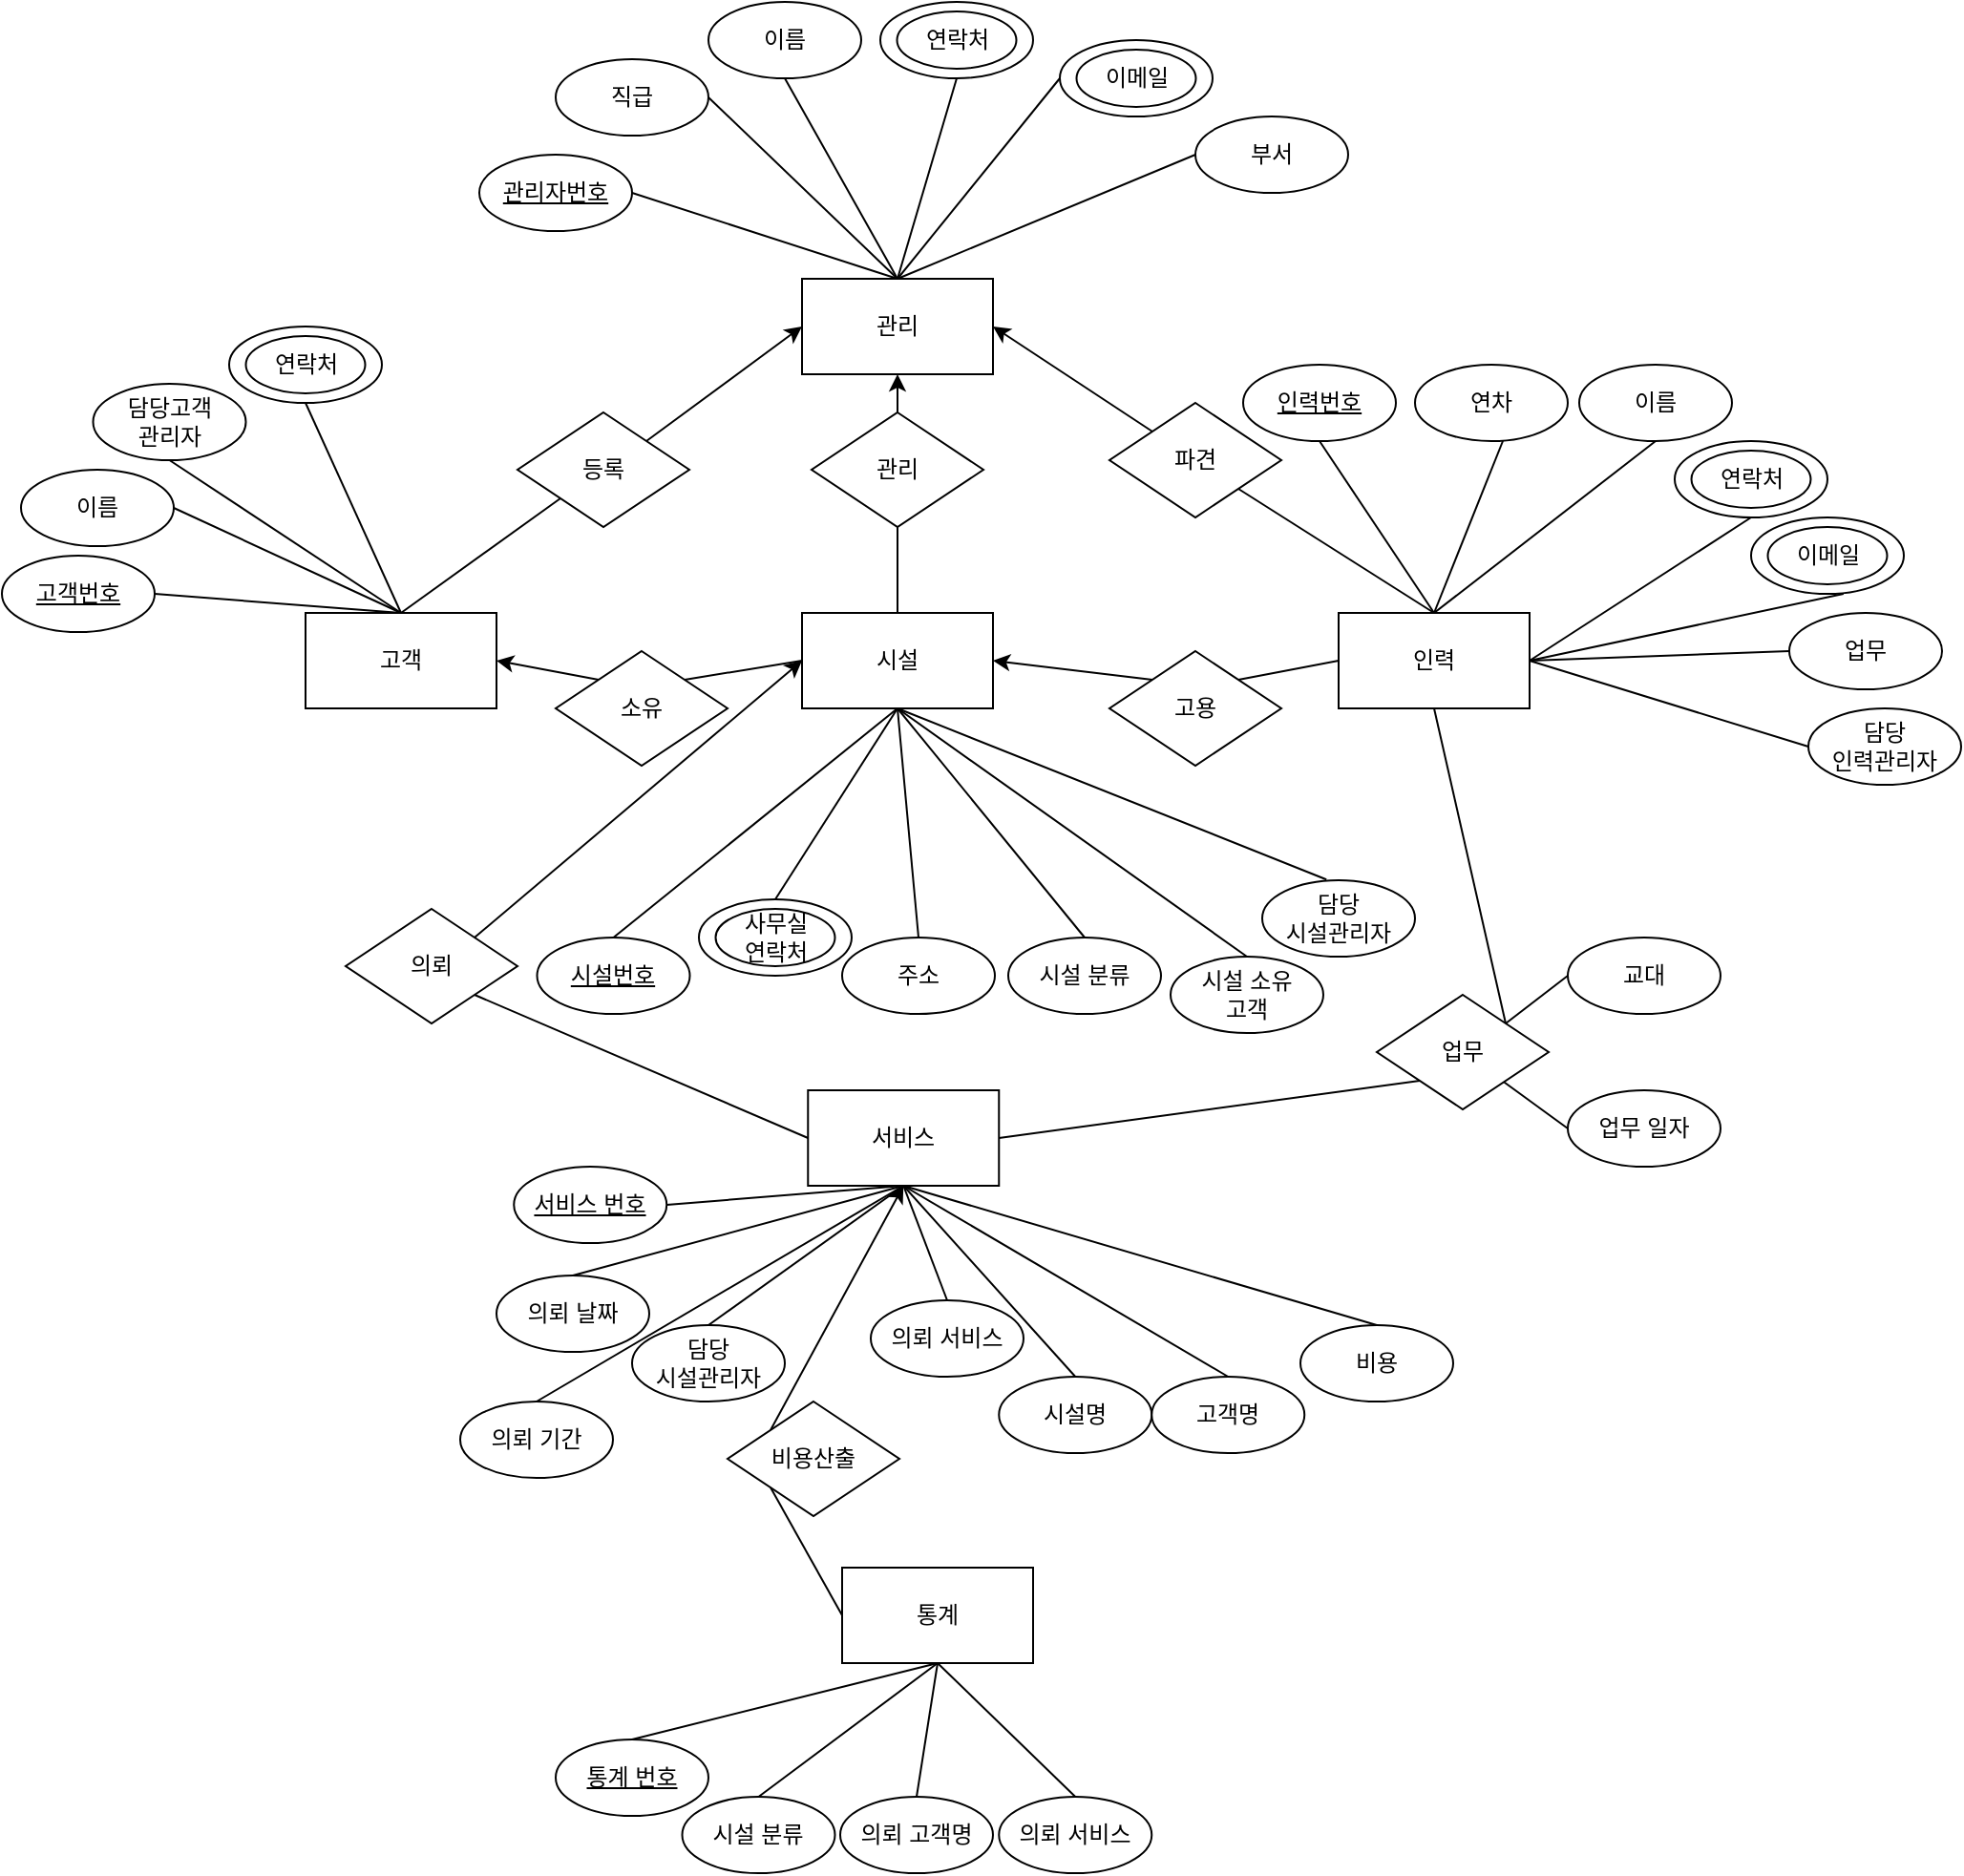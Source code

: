 <mxfile version="13.8.0" type="github">
  <diagram id="VaJ7-ko4y-uZnoXssvZx" name="Page-1">
    <mxGraphModel dx="1483" dy="829" grid="1" gridSize="10" guides="1" tooltips="1" connect="1" arrows="1" fold="1" page="1" pageScale="1" pageWidth="1169" pageHeight="1654" math="0" shadow="0">
      <root>
        <mxCell id="0" />
        <mxCell id="1" parent="0" />
        <mxCell id="TSpwij709v6648APm9oL-2" value="관리" style="rounded=0;whiteSpace=wrap;html=1;" parent="1" vertex="1">
          <mxGeometry x="469" y="205" width="100" height="50" as="geometry" />
        </mxCell>
        <mxCell id="TSpwij709v6648APm9oL-3" value="인력" style="rounded=0;whiteSpace=wrap;html=1;" parent="1" vertex="1">
          <mxGeometry x="750" y="380" width="100" height="50" as="geometry" />
        </mxCell>
        <mxCell id="TSpwij709v6648APm9oL-4" value="고객" style="rounded=0;whiteSpace=wrap;html=1;" parent="1" vertex="1">
          <mxGeometry x="209" y="380" width="100" height="50" as="geometry" />
        </mxCell>
        <mxCell id="TSpwij709v6648APm9oL-5" value="시설" style="rounded=0;whiteSpace=wrap;html=1;" parent="1" vertex="1">
          <mxGeometry x="469" y="380" width="100" height="50" as="geometry" />
        </mxCell>
        <mxCell id="TSpwij709v6648APm9oL-10" value="&lt;u&gt;관리자번호&lt;/u&gt;" style="ellipse;whiteSpace=wrap;html=1;" parent="1" vertex="1">
          <mxGeometry x="300" y="140" width="80" height="40" as="geometry" />
        </mxCell>
        <mxCell id="TSpwij709v6648APm9oL-14" value="이름" style="ellipse;whiteSpace=wrap;html=1;" parent="1" vertex="1">
          <mxGeometry x="420" y="60" width="80" height="40" as="geometry" />
        </mxCell>
        <mxCell id="TSpwij709v6648APm9oL-15" value="직급" style="ellipse;whiteSpace=wrap;html=1;" parent="1" vertex="1">
          <mxGeometry x="340" y="90" width="80" height="40" as="geometry" />
        </mxCell>
        <mxCell id="TSpwij709v6648APm9oL-16" value="" style="ellipse;whiteSpace=wrap;html=1;shadow=0;" parent="1" vertex="1">
          <mxGeometry x="510" y="60" width="80" height="40" as="geometry" />
        </mxCell>
        <mxCell id="TSpwij709v6648APm9oL-17" value="" style="ellipse;whiteSpace=wrap;html=1;" parent="1" vertex="1">
          <mxGeometry x="604" y="80" width="80" height="40" as="geometry" />
        </mxCell>
        <mxCell id="TSpwij709v6648APm9oL-20" value="부서" style="ellipse;whiteSpace=wrap;html=1;" parent="1" vertex="1">
          <mxGeometry x="675" y="120" width="80" height="40" as="geometry" />
        </mxCell>
        <mxCell id="TSpwij709v6648APm9oL-23" value="" style="endArrow=none;html=1;entryX=0.5;entryY=0;entryDx=0;entryDy=0;exitX=1;exitY=0.5;exitDx=0;exitDy=0;" parent="1" source="TSpwij709v6648APm9oL-10" target="TSpwij709v6648APm9oL-2" edge="1">
          <mxGeometry width="50" height="50" relative="1" as="geometry">
            <mxPoint x="379" y="235" as="sourcePoint" />
            <mxPoint x="679" y="285" as="targetPoint" />
          </mxGeometry>
        </mxCell>
        <mxCell id="TSpwij709v6648APm9oL-24" value="" style="endArrow=none;html=1;entryX=0.5;entryY=0;entryDx=0;entryDy=0;exitX=1;exitY=0.5;exitDx=0;exitDy=0;" parent="1" source="TSpwij709v6648APm9oL-15" target="TSpwij709v6648APm9oL-2" edge="1">
          <mxGeometry width="50" height="50" relative="1" as="geometry">
            <mxPoint x="399" y="180" as="sourcePoint" />
            <mxPoint x="489" y="175" as="targetPoint" />
          </mxGeometry>
        </mxCell>
        <mxCell id="TSpwij709v6648APm9oL-25" value="" style="endArrow=none;html=1;entryX=0.5;entryY=0;entryDx=0;entryDy=0;exitX=0.5;exitY=1;exitDx=0;exitDy=0;" parent="1" source="TSpwij709v6648APm9oL-14" target="TSpwij709v6648APm9oL-2" edge="1">
          <mxGeometry width="50" height="50" relative="1" as="geometry">
            <mxPoint x="409" y="135" as="sourcePoint" />
            <mxPoint x="489" y="180" as="targetPoint" />
          </mxGeometry>
        </mxCell>
        <mxCell id="TSpwij709v6648APm9oL-26" value="" style="endArrow=none;html=1;entryX=0.5;entryY=0;entryDx=0;entryDy=0;exitX=0.5;exitY=1;exitDx=0;exitDy=0;" parent="1" source="TSpwij709v6648APm9oL-16" target="TSpwij709v6648APm9oL-2" edge="1">
          <mxGeometry width="50" height="50" relative="1" as="geometry">
            <mxPoint x="429" y="115" as="sourcePoint" />
            <mxPoint x="489" y="210" as="targetPoint" />
          </mxGeometry>
        </mxCell>
        <mxCell id="TSpwij709v6648APm9oL-27" value="" style="endArrow=none;html=1;exitX=0;exitY=0.5;exitDx=0;exitDy=0;entryX=0.5;entryY=0;entryDx=0;entryDy=0;" parent="1" source="TSpwij709v6648APm9oL-17" target="TSpwij709v6648APm9oL-2" edge="1">
          <mxGeometry width="50" height="50" relative="1" as="geometry">
            <mxPoint x="519" y="115" as="sourcePoint" />
            <mxPoint x="609" y="205" as="targetPoint" />
          </mxGeometry>
        </mxCell>
        <mxCell id="TSpwij709v6648APm9oL-28" value="" style="endArrow=none;html=1;exitX=0;exitY=0.5;exitDx=0;exitDy=0;" parent="1" source="TSpwij709v6648APm9oL-20" edge="1">
          <mxGeometry width="50" height="50" relative="1" as="geometry">
            <mxPoint x="608.5" y="115" as="sourcePoint" />
            <mxPoint x="519" y="205" as="targetPoint" />
          </mxGeometry>
        </mxCell>
        <mxCell id="TSpwij709v6648APm9oL-30" value="이름" style="ellipse;whiteSpace=wrap;html=1;" parent="1" vertex="1">
          <mxGeometry x="60" y="305" width="80" height="40" as="geometry" />
        </mxCell>
        <mxCell id="TSpwij709v6648APm9oL-31" value="&lt;u&gt;고객번호&lt;/u&gt;" style="ellipse;whiteSpace=wrap;html=1;" parent="1" vertex="1">
          <mxGeometry x="50" y="350" width="80" height="40" as="geometry" />
        </mxCell>
        <mxCell id="TSpwij709v6648APm9oL-32" value="" style="ellipse;whiteSpace=wrap;html=1;" parent="1" vertex="1">
          <mxGeometry x="169" y="230" width="80" height="40" as="geometry" />
        </mxCell>
        <mxCell id="TSpwij709v6648APm9oL-33" value="담당고객&lt;br&gt;관리자" style="ellipse;whiteSpace=wrap;html=1;" parent="1" vertex="1">
          <mxGeometry x="97.75" y="260" width="80" height="40" as="geometry" />
        </mxCell>
        <mxCell id="TSpwij709v6648APm9oL-35" value="" style="endArrow=none;html=1;entryX=0.5;entryY=0;entryDx=0;entryDy=0;exitX=0.5;exitY=1;exitDx=0;exitDy=0;" parent="1" source="TSpwij709v6648APm9oL-32" target="TSpwij709v6648APm9oL-4" edge="1">
          <mxGeometry width="50" height="50" relative="1" as="geometry">
            <mxPoint x="299" y="515" as="sourcePoint" />
            <mxPoint x="259" y="370" as="targetPoint" />
          </mxGeometry>
        </mxCell>
        <mxCell id="TSpwij709v6648APm9oL-36" value="" style="endArrow=none;html=1;entryX=0.5;entryY=0;entryDx=0;entryDy=0;exitX=1;exitY=0.5;exitDx=0;exitDy=0;" parent="1" source="TSpwij709v6648APm9oL-31" target="TSpwij709v6648APm9oL-4" edge="1">
          <mxGeometry width="50" height="50" relative="1" as="geometry">
            <mxPoint x="149" y="420" as="sourcePoint" />
            <mxPoint x="259" y="370" as="targetPoint" />
          </mxGeometry>
        </mxCell>
        <mxCell id="TSpwij709v6648APm9oL-37" value="" style="endArrow=none;html=1;exitX=1;exitY=0.5;exitDx=0;exitDy=0;entryX=0.5;entryY=0;entryDx=0;entryDy=0;" parent="1" source="TSpwij709v6648APm9oL-30" target="TSpwij709v6648APm9oL-4" edge="1">
          <mxGeometry width="50" height="50" relative="1" as="geometry">
            <mxPoint x="139" y="370" as="sourcePoint" />
            <mxPoint x="259" y="370" as="targetPoint" />
          </mxGeometry>
        </mxCell>
        <mxCell id="TSpwij709v6648APm9oL-38" value="" style="endArrow=none;html=1;exitX=0.5;exitY=1;exitDx=0;exitDy=0;entryX=0.5;entryY=0;entryDx=0;entryDy=0;" parent="1" source="TSpwij709v6648APm9oL-33" target="TSpwij709v6648APm9oL-4" edge="1">
          <mxGeometry width="50" height="50" relative="1" as="geometry">
            <mxPoint x="559" y="355" as="sourcePoint" />
            <mxPoint x="259" y="370" as="targetPoint" />
          </mxGeometry>
        </mxCell>
        <mxCell id="TSpwij709v6648APm9oL-39" value="&lt;u&gt;인력번호&lt;/u&gt;" style="ellipse;whiteSpace=wrap;html=1;" parent="1" vertex="1">
          <mxGeometry x="700" y="250" width="80" height="40" as="geometry" />
        </mxCell>
        <mxCell id="TSpwij709v6648APm9oL-40" value="연차" style="ellipse;whiteSpace=wrap;html=1;" parent="1" vertex="1">
          <mxGeometry x="790" y="250" width="80" height="40" as="geometry" />
        </mxCell>
        <mxCell id="TSpwij709v6648APm9oL-41" value="이름" style="ellipse;whiteSpace=wrap;html=1;" parent="1" vertex="1">
          <mxGeometry x="876" y="250" width="80" height="40" as="geometry" />
        </mxCell>
        <mxCell id="TSpwij709v6648APm9oL-42" value="" style="ellipse;whiteSpace=wrap;html=1;" parent="1" vertex="1">
          <mxGeometry x="926" y="290" width="80" height="40" as="geometry" />
        </mxCell>
        <mxCell id="TSpwij709v6648APm9oL-43" value="" style="ellipse;whiteSpace=wrap;html=1;" parent="1" vertex="1">
          <mxGeometry x="966" y="330" width="80" height="40" as="geometry" />
        </mxCell>
        <mxCell id="TSpwij709v6648APm9oL-45" value="담당&lt;br&gt;인력관리자" style="ellipse;whiteSpace=wrap;html=1;" parent="1" vertex="1">
          <mxGeometry x="996" y="430" width="80" height="40" as="geometry" />
        </mxCell>
        <mxCell id="TSpwij709v6648APm9oL-46" value="" style="endArrow=none;html=1;entryX=0.5;entryY=1;entryDx=0;entryDy=0;exitX=0.5;exitY=0;exitDx=0;exitDy=0;" parent="1" source="TSpwij709v6648APm9oL-3" target="TSpwij709v6648APm9oL-39" edge="1">
          <mxGeometry width="50" height="50" relative="1" as="geometry">
            <mxPoint x="866" y="380" as="sourcePoint" />
            <mxPoint x="746" y="300" as="targetPoint" />
          </mxGeometry>
        </mxCell>
        <mxCell id="TSpwij709v6648APm9oL-47" value="" style="endArrow=none;html=1;entryX=0.5;entryY=1;entryDx=0;entryDy=0;" parent="1" edge="1">
          <mxGeometry width="50" height="50" relative="1" as="geometry">
            <mxPoint x="800" y="380" as="sourcePoint" />
            <mxPoint x="836" y="290" as="targetPoint" />
          </mxGeometry>
        </mxCell>
        <mxCell id="TSpwij709v6648APm9oL-48" value="" style="endArrow=none;html=1;entryX=0.5;entryY=1;entryDx=0;entryDy=0;exitX=0.5;exitY=0;exitDx=0;exitDy=0;" parent="1" source="TSpwij709v6648APm9oL-3" edge="1" target="TSpwij709v6648APm9oL-41">
          <mxGeometry width="50" height="50" relative="1" as="geometry">
            <mxPoint x="956" y="380" as="sourcePoint" />
            <mxPoint x="926" y="290" as="targetPoint" />
          </mxGeometry>
        </mxCell>
        <mxCell id="TSpwij709v6648APm9oL-49" value="" style="endArrow=none;html=1;entryX=0.5;entryY=1;entryDx=0;entryDy=0;exitX=1;exitY=0.5;exitDx=0;exitDy=0;" parent="1" source="TSpwij709v6648APm9oL-3" edge="1">
          <mxGeometry width="50" height="50" relative="1" as="geometry">
            <mxPoint x="916" y="400" as="sourcePoint" />
            <mxPoint x="966" y="330" as="targetPoint" />
          </mxGeometry>
        </mxCell>
        <mxCell id="TSpwij709v6648APm9oL-50" value="" style="endArrow=none;html=1;exitX=1;exitY=0.5;exitDx=0;exitDy=0;entryX=0.605;entryY=1;entryDx=0;entryDy=0;entryPerimeter=0;" parent="1" source="TSpwij709v6648APm9oL-3" target="TSpwij709v6648APm9oL-43" edge="1">
          <mxGeometry width="50" height="50" relative="1" as="geometry">
            <mxPoint x="956" y="442.5" as="sourcePoint" />
            <mxPoint x="1006" y="368" as="targetPoint" />
          </mxGeometry>
        </mxCell>
        <mxCell id="TSpwij709v6648APm9oL-52" value="" style="endArrow=none;html=1;entryX=0;entryY=0.5;entryDx=0;entryDy=0;exitX=1;exitY=0.5;exitDx=0;exitDy=0;" parent="1" source="TSpwij709v6648APm9oL-3" target="TSpwij709v6648APm9oL-45" edge="1">
          <mxGeometry width="50" height="50" relative="1" as="geometry">
            <mxPoint x="656" y="540" as="sourcePoint" />
            <mxPoint x="706" y="490" as="targetPoint" />
          </mxGeometry>
        </mxCell>
        <mxCell id="TSpwij709v6648APm9oL-53" value="&lt;u&gt;시설번호&lt;/u&gt;" style="ellipse;whiteSpace=wrap;html=1;" parent="1" vertex="1">
          <mxGeometry x="330.25" y="550" width="80" height="40" as="geometry" />
        </mxCell>
        <mxCell id="TSpwij709v6648APm9oL-54" value="" style="ellipse;whiteSpace=wrap;html=1;" parent="1" vertex="1">
          <mxGeometry x="415" y="530" width="80" height="40" as="geometry" />
        </mxCell>
        <mxCell id="TSpwij709v6648APm9oL-55" value="주소" style="ellipse;whiteSpace=wrap;html=1;" parent="1" vertex="1">
          <mxGeometry x="490" y="550" width="80" height="40" as="geometry" />
        </mxCell>
        <mxCell id="TSpwij709v6648APm9oL-56" value="시설 분류" style="ellipse;whiteSpace=wrap;html=1;" parent="1" vertex="1">
          <mxGeometry x="577" y="550" width="80" height="40" as="geometry" />
        </mxCell>
        <mxCell id="TSpwij709v6648APm9oL-57" value="시설 소유 &lt;br&gt;고객" style="ellipse;whiteSpace=wrap;html=1;" parent="1" vertex="1">
          <mxGeometry x="662" y="560" width="80" height="40" as="geometry" />
        </mxCell>
        <mxCell id="TSpwij709v6648APm9oL-58" value="담당&lt;br&gt;시설관리자" style="ellipse;whiteSpace=wrap;html=1;" parent="1" vertex="1">
          <mxGeometry x="710" y="520" width="80" height="40" as="geometry" />
        </mxCell>
        <mxCell id="TSpwij709v6648APm9oL-59" value="" style="endArrow=none;html=1;entryX=0.5;entryY=1;entryDx=0;entryDy=0;exitX=0.5;exitY=0;exitDx=0;exitDy=0;" parent="1" source="TSpwij709v6648APm9oL-53" target="TSpwij709v6648APm9oL-5" edge="1">
          <mxGeometry width="50" height="50" relative="1" as="geometry">
            <mxPoint x="300" y="500" as="sourcePoint" />
            <mxPoint x="350" y="450" as="targetPoint" />
          </mxGeometry>
        </mxCell>
        <mxCell id="TSpwij709v6648APm9oL-60" value="" style="endArrow=none;html=1;entryX=0.42;entryY=-0.01;entryDx=0;entryDy=0;exitX=0.5;exitY=1;exitDx=0;exitDy=0;entryPerimeter=0;" parent="1" source="TSpwij709v6648APm9oL-5" target="TSpwij709v6648APm9oL-58" edge="1">
          <mxGeometry width="50" height="50" relative="1" as="geometry">
            <mxPoint x="560" y="590" as="sourcePoint" />
            <mxPoint x="620" y="540" as="targetPoint" />
          </mxGeometry>
        </mxCell>
        <mxCell id="TSpwij709v6648APm9oL-61" value="" style="endArrow=none;html=1;entryX=0.5;entryY=1;entryDx=0;entryDy=0;exitX=0.5;exitY=0;exitDx=0;exitDy=0;" parent="1" source="TSpwij709v6648APm9oL-54" target="TSpwij709v6648APm9oL-5" edge="1">
          <mxGeometry width="50" height="50" relative="1" as="geometry">
            <mxPoint x="300" y="500" as="sourcePoint" />
            <mxPoint x="350" y="450" as="targetPoint" />
          </mxGeometry>
        </mxCell>
        <mxCell id="TSpwij709v6648APm9oL-62" value="" style="endArrow=none;html=1;entryX=0.5;entryY=0;entryDx=0;entryDy=0;exitX=0.5;exitY=1;exitDx=0;exitDy=0;" parent="1" source="TSpwij709v6648APm9oL-5" target="TSpwij709v6648APm9oL-55" edge="1">
          <mxGeometry width="50" height="50" relative="1" as="geometry">
            <mxPoint x="630" y="750" as="sourcePoint" />
            <mxPoint x="600" y="700" as="targetPoint" />
          </mxGeometry>
        </mxCell>
        <mxCell id="TSpwij709v6648APm9oL-63" value="" style="endArrow=none;html=1;entryX=0.5;entryY=0;entryDx=0;entryDy=0;exitX=0.5;exitY=1;exitDx=0;exitDy=0;" parent="1" source="TSpwij709v6648APm9oL-5" target="TSpwij709v6648APm9oL-56" edge="1">
          <mxGeometry width="50" height="50" relative="1" as="geometry">
            <mxPoint x="300" y="500" as="sourcePoint" />
            <mxPoint x="350" y="450" as="targetPoint" />
          </mxGeometry>
        </mxCell>
        <mxCell id="TSpwij709v6648APm9oL-64" value="" style="endArrow=none;html=1;entryX=0.5;entryY=0;entryDx=0;entryDy=0;exitX=0.5;exitY=1;exitDx=0;exitDy=0;" parent="1" source="TSpwij709v6648APm9oL-5" target="TSpwij709v6648APm9oL-57" edge="1">
          <mxGeometry width="50" height="50" relative="1" as="geometry">
            <mxPoint x="300" y="500" as="sourcePoint" />
            <mxPoint x="350" y="450" as="targetPoint" />
          </mxGeometry>
        </mxCell>
        <mxCell id="TSpwij709v6648APm9oL-71" value="비용" style="ellipse;whiteSpace=wrap;html=1;" parent="1" vertex="1">
          <mxGeometry x="730" y="753" width="80" height="40" as="geometry" />
        </mxCell>
        <mxCell id="TSpwij709v6648APm9oL-72" value="의뢰 서비스" style="ellipse;whiteSpace=wrap;html=1;" parent="1" vertex="1">
          <mxGeometry x="505" y="740" width="80" height="40" as="geometry" />
        </mxCell>
        <mxCell id="TSpwij709v6648APm9oL-80" value="통계" style="rounded=0;whiteSpace=wrap;html=1;" parent="1" vertex="1">
          <mxGeometry x="490" y="880" width="100" height="50" as="geometry" />
        </mxCell>
        <mxCell id="TSpwij709v6648APm9oL-86" value="" style="endArrow=none;html=1;entryX=0.5;entryY=0;entryDx=0;entryDy=0;exitX=0.5;exitY=1;exitDx=0;exitDy=0;" parent="1" source="AAbf7MKVsrqDV965MfIS-45" target="TSpwij709v6648APm9oL-71" edge="1">
          <mxGeometry width="50" height="50" relative="1" as="geometry">
            <mxPoint x="532" y="755" as="sourcePoint" />
            <mxPoint x="582" y="705" as="targetPoint" />
          </mxGeometry>
        </mxCell>
        <mxCell id="TSpwij709v6648APm9oL-88" value="의뢰 날짜" style="ellipse;whiteSpace=wrap;html=1;" parent="1" vertex="1">
          <mxGeometry x="309" y="727" width="80" height="40" as="geometry" />
        </mxCell>
        <mxCell id="TSpwij709v6648APm9oL-108" value="업무" style="ellipse;whiteSpace=wrap;html=1;" parent="1" vertex="1">
          <mxGeometry x="986" y="380" width="80" height="40" as="geometry" />
        </mxCell>
        <mxCell id="TSpwij709v6648APm9oL-109" value="" style="endArrow=none;html=1;entryX=1;entryY=0.5;entryDx=0;entryDy=0;exitX=0;exitY=0.5;exitDx=0;exitDy=0;" parent="1" source="TSpwij709v6648APm9oL-108" target="TSpwij709v6648APm9oL-3" edge="1">
          <mxGeometry width="50" height="50" relative="1" as="geometry">
            <mxPoint x="806" y="550" as="sourcePoint" />
            <mxPoint x="856" y="500" as="targetPoint" />
          </mxGeometry>
        </mxCell>
        <mxCell id="7XClBno-C3_MwLmugMre-7" value="이메일" style="ellipse;whiteSpace=wrap;html=1;shadow=0;gradientColor=none;fontFamily=Helvetica;" parent="1" vertex="1">
          <mxGeometry x="612.75" y="85" width="62.5" height="30" as="geometry" />
        </mxCell>
        <mxCell id="7XClBno-C3_MwLmugMre-8" value="연락처" style="ellipse;whiteSpace=wrap;html=1;shadow=0;gradientColor=none;fontFamily=Helvetica;" parent="1" vertex="1">
          <mxGeometry x="518.75" y="65" width="62.5" height="30" as="geometry" />
        </mxCell>
        <mxCell id="7XClBno-C3_MwLmugMre-11" value="이메일" style="ellipse;whiteSpace=wrap;html=1;shadow=0;gradientColor=none;fontFamily=Helvetica;" parent="1" vertex="1">
          <mxGeometry x="974.75" y="335" width="62.5" height="30" as="geometry" />
        </mxCell>
        <mxCell id="7XClBno-C3_MwLmugMre-12" value="연락처" style="ellipse;whiteSpace=wrap;html=1;shadow=0;gradientColor=none;fontFamily=Helvetica;" parent="1" vertex="1">
          <mxGeometry x="934.75" y="295" width="62.5" height="30" as="geometry" />
        </mxCell>
        <mxCell id="7XClBno-C3_MwLmugMre-13" value="연락처" style="ellipse;whiteSpace=wrap;html=1;shadow=0;gradientColor=none;fontFamily=Helvetica;" parent="1" vertex="1">
          <mxGeometry x="177.75" y="235" width="62.5" height="30" as="geometry" />
        </mxCell>
        <mxCell id="7XClBno-C3_MwLmugMre-14" value="사무실&lt;br&gt;연락처" style="ellipse;whiteSpace=wrap;html=1;shadow=0;gradientColor=none;fontFamily=Helvetica;" parent="1" vertex="1">
          <mxGeometry x="423.75" y="535" width="62.5" height="30" as="geometry" />
        </mxCell>
        <mxCell id="7XClBno-C3_MwLmugMre-16" value="등록" style="rhombus;whiteSpace=wrap;html=1;shadow=0;gradientColor=none;fontFamily=Helvetica;" parent="1" vertex="1">
          <mxGeometry x="320" y="275" width="90" height="60" as="geometry" />
        </mxCell>
        <mxCell id="7XClBno-C3_MwLmugMre-18" value="" style="endArrow=none;html=1;fontFamily=Helvetica;entryX=0;entryY=1;entryDx=0;entryDy=0;exitX=0.5;exitY=0;exitDx=0;exitDy=0;" parent="1" source="TSpwij709v6648APm9oL-4" target="7XClBno-C3_MwLmugMre-16" edge="1">
          <mxGeometry width="50" height="50" relative="1" as="geometry">
            <mxPoint x="470" y="440" as="sourcePoint" />
            <mxPoint x="520" y="390" as="targetPoint" />
          </mxGeometry>
        </mxCell>
        <mxCell id="7XClBno-C3_MwLmugMre-19" value="파견" style="rhombus;whiteSpace=wrap;html=1;shadow=0;gradientColor=none;fontFamily=Helvetica;" parent="1" vertex="1">
          <mxGeometry x="630" y="270" width="90" height="60" as="geometry" />
        </mxCell>
        <mxCell id="7XClBno-C3_MwLmugMre-21" value="" style="endArrow=classic;html=1;fontFamily=Helvetica;entryX=0;entryY=0.5;entryDx=0;entryDy=0;exitX=1;exitY=0;exitDx=0;exitDy=0;" parent="1" source="7XClBno-C3_MwLmugMre-16" target="TSpwij709v6648APm9oL-2" edge="1">
          <mxGeometry width="50" height="50" relative="1" as="geometry">
            <mxPoint x="550" y="200" as="sourcePoint" />
            <mxPoint x="600" y="150" as="targetPoint" />
          </mxGeometry>
        </mxCell>
        <mxCell id="7XClBno-C3_MwLmugMre-22" value="" style="endArrow=classic;html=1;fontFamily=Helvetica;entryX=1;entryY=0.5;entryDx=0;entryDy=0;exitX=0;exitY=0;exitDx=0;exitDy=0;" parent="1" source="7XClBno-C3_MwLmugMre-19" target="TSpwij709v6648APm9oL-2" edge="1">
          <mxGeometry width="50" height="50" relative="1" as="geometry">
            <mxPoint x="630" y="280" as="sourcePoint" />
            <mxPoint x="680" y="230" as="targetPoint" />
          </mxGeometry>
        </mxCell>
        <mxCell id="7XClBno-C3_MwLmugMre-23" value="" style="endArrow=none;html=1;fontFamily=Helvetica;entryX=0.5;entryY=0;entryDx=0;entryDy=0;exitX=1;exitY=1;exitDx=0;exitDy=0;" parent="1" source="7XClBno-C3_MwLmugMre-19" target="TSpwij709v6648APm9oL-3" edge="1">
          <mxGeometry width="50" height="50" relative="1" as="geometry">
            <mxPoint x="580" y="280" as="sourcePoint" />
            <mxPoint x="630" y="230" as="targetPoint" />
          </mxGeometry>
        </mxCell>
        <mxCell id="7XClBno-C3_MwLmugMre-24" value="관리" style="rhombus;whiteSpace=wrap;html=1;shadow=0;gradientColor=none;fontFamily=Helvetica;" parent="1" vertex="1">
          <mxGeometry x="474" y="275" width="90" height="60" as="geometry" />
        </mxCell>
        <mxCell id="7XClBno-C3_MwLmugMre-25" value="" style="endArrow=classic;html=1;fontFamily=Helvetica;entryX=0.5;entryY=1;entryDx=0;entryDy=0;exitX=0.5;exitY=0;exitDx=0;exitDy=0;" parent="1" source="7XClBno-C3_MwLmugMre-24" target="TSpwij709v6648APm9oL-2" edge="1">
          <mxGeometry width="50" height="50" relative="1" as="geometry">
            <mxPoint x="540" y="440" as="sourcePoint" />
            <mxPoint x="590" y="390" as="targetPoint" />
          </mxGeometry>
        </mxCell>
        <mxCell id="7XClBno-C3_MwLmugMre-26" value="" style="endArrow=none;html=1;fontFamily=Helvetica;entryX=0.5;entryY=1;entryDx=0;entryDy=0;exitX=0.5;exitY=0;exitDx=0;exitDy=0;" parent="1" source="TSpwij709v6648APm9oL-5" target="7XClBno-C3_MwLmugMre-24" edge="1">
          <mxGeometry width="50" height="50" relative="1" as="geometry">
            <mxPoint x="540" y="440" as="sourcePoint" />
            <mxPoint x="590" y="390" as="targetPoint" />
          </mxGeometry>
        </mxCell>
        <mxCell id="7XClBno-C3_MwLmugMre-27" value="소유" style="rhombus;whiteSpace=wrap;html=1;shadow=0;gradientColor=none;fontFamily=Helvetica;" parent="1" vertex="1">
          <mxGeometry x="340" y="400" width="90" height="60" as="geometry" />
        </mxCell>
        <mxCell id="7XClBno-C3_MwLmugMre-29" value="" style="endArrow=none;html=1;fontFamily=Helvetica;entryX=0;entryY=0.5;entryDx=0;entryDy=0;exitX=1;exitY=0;exitDx=0;exitDy=0;" parent="1" source="7XClBno-C3_MwLmugMre-27" target="TSpwij709v6648APm9oL-5" edge="1">
          <mxGeometry width="50" height="50" relative="1" as="geometry">
            <mxPoint x="540" y="600" as="sourcePoint" />
            <mxPoint x="590" y="550" as="targetPoint" />
          </mxGeometry>
        </mxCell>
        <mxCell id="7XClBno-C3_MwLmugMre-30" value="" style="endArrow=classic;html=1;fontFamily=Helvetica;entryX=1;entryY=0.5;entryDx=0;entryDy=0;exitX=0;exitY=0;exitDx=0;exitDy=0;" parent="1" source="7XClBno-C3_MwLmugMre-27" target="TSpwij709v6648APm9oL-4" edge="1">
          <mxGeometry width="50" height="50" relative="1" as="geometry">
            <mxPoint x="500" y="440" as="sourcePoint" />
            <mxPoint x="550" y="390" as="targetPoint" />
          </mxGeometry>
        </mxCell>
        <mxCell id="7XClBno-C3_MwLmugMre-36" value="고용" style="rhombus;whiteSpace=wrap;html=1;shadow=0;gradientColor=none;fontFamily=Helvetica;" parent="1" vertex="1">
          <mxGeometry x="630" y="400" width="90" height="60" as="geometry" />
        </mxCell>
        <mxCell id="7XClBno-C3_MwLmugMre-37" value="" style="endArrow=none;html=1;fontFamily=Helvetica;entryX=0;entryY=0.5;entryDx=0;entryDy=0;exitX=1;exitY=0;exitDx=0;exitDy=0;" parent="1" source="7XClBno-C3_MwLmugMre-36" target="TSpwij709v6648APm9oL-3" edge="1">
          <mxGeometry width="50" height="50" relative="1" as="geometry">
            <mxPoint x="500" y="500" as="sourcePoint" />
            <mxPoint x="550" y="450" as="targetPoint" />
          </mxGeometry>
        </mxCell>
        <mxCell id="7XClBno-C3_MwLmugMre-42" value="" style="endArrow=classic;html=1;fontFamily=Helvetica;entryX=1;entryY=0.5;entryDx=0;entryDy=0;exitX=0;exitY=0;exitDx=0;exitDy=0;" parent="1" source="7XClBno-C3_MwLmugMre-36" target="TSpwij709v6648APm9oL-5" edge="1">
          <mxGeometry width="50" height="50" relative="1" as="geometry">
            <mxPoint x="500" y="540" as="sourcePoint" />
            <mxPoint x="550" y="490" as="targetPoint" />
          </mxGeometry>
        </mxCell>
        <mxCell id="7XClBno-C3_MwLmugMre-43" value="업무" style="rhombus;whiteSpace=wrap;html=1;shadow=0;gradientColor=none;fontFamily=Helvetica;" parent="1" vertex="1">
          <mxGeometry x="770" y="580" width="90" height="60" as="geometry" />
        </mxCell>
        <mxCell id="AAbf7MKVsrqDV965MfIS-1" value="" style="endArrow=none;html=1;entryX=0.5;entryY=1;entryDx=0;entryDy=0;exitX=1;exitY=0;exitDx=0;exitDy=0;" edge="1" parent="1" source="7XClBno-C3_MwLmugMre-43" target="TSpwij709v6648APm9oL-3">
          <mxGeometry width="50" height="50" relative="1" as="geometry">
            <mxPoint x="540" y="440" as="sourcePoint" />
            <mxPoint x="590" y="390" as="targetPoint" />
          </mxGeometry>
        </mxCell>
        <mxCell id="AAbf7MKVsrqDV965MfIS-6" value="의뢰" style="rhombus;whiteSpace=wrap;html=1;shadow=0;gradientColor=none;fontFamily=Helvetica;" vertex="1" parent="1">
          <mxGeometry x="230" y="535" width="90" height="60" as="geometry" />
        </mxCell>
        <mxCell id="AAbf7MKVsrqDV965MfIS-17" value="의뢰 서비스" style="ellipse;whiteSpace=wrap;html=1;" vertex="1" parent="1">
          <mxGeometry x="572.13" y="1000" width="80" height="40" as="geometry" />
        </mxCell>
        <mxCell id="AAbf7MKVsrqDV965MfIS-20" value="의뢰 기간" style="ellipse;whiteSpace=wrap;html=1;" vertex="1" parent="1">
          <mxGeometry x="290" y="793" width="80" height="40" as="geometry" />
        </mxCell>
        <mxCell id="AAbf7MKVsrqDV965MfIS-21" value="" style="endArrow=none;html=1;entryX=0.5;entryY=0;entryDx=0;entryDy=0;exitX=0.5;exitY=1;exitDx=0;exitDy=0;" edge="1" parent="1" source="TSpwij709v6648APm9oL-80" target="AAbf7MKVsrqDV965MfIS-17">
          <mxGeometry width="50" height="50" relative="1" as="geometry">
            <mxPoint x="553" y="850" as="sourcePoint" />
            <mxPoint x="603" y="800" as="targetPoint" />
          </mxGeometry>
        </mxCell>
        <mxCell id="AAbf7MKVsrqDV965MfIS-22" value="통계 번호" style="ellipse;whiteSpace=wrap;html=1;fontStyle=4" vertex="1" parent="1">
          <mxGeometry x="340" y="970" width="80" height="40" as="geometry" />
        </mxCell>
        <mxCell id="AAbf7MKVsrqDV965MfIS-23" value="" style="endArrow=none;html=1;entryX=0.5;entryY=1;entryDx=0;entryDy=0;exitX=0.5;exitY=0;exitDx=0;exitDy=0;" edge="1" parent="1" source="AAbf7MKVsrqDV965MfIS-22" target="TSpwij709v6648APm9oL-80">
          <mxGeometry width="50" height="50" relative="1" as="geometry">
            <mxPoint x="523" y="770" as="sourcePoint" />
            <mxPoint x="573" y="720" as="targetPoint" />
          </mxGeometry>
        </mxCell>
        <mxCell id="AAbf7MKVsrqDV965MfIS-25" value="" style="endArrow=none;html=1;entryX=0.5;entryY=0;entryDx=0;entryDy=0;exitX=0.5;exitY=1;exitDx=0;exitDy=0;" edge="1" parent="1" source="AAbf7MKVsrqDV965MfIS-45" target="AAbf7MKVsrqDV965MfIS-20">
          <mxGeometry width="50" height="50" relative="1" as="geometry">
            <mxPoint x="510.0" y="703" as="sourcePoint" />
            <mxPoint x="901" y="553" as="targetPoint" />
          </mxGeometry>
        </mxCell>
        <mxCell id="AAbf7MKVsrqDV965MfIS-32" value="" style="endArrow=none;html=1;exitX=0;exitY=0.5;exitDx=0;exitDy=0;" edge="1" parent="1" source="AAbf7MKVsrqDV965MfIS-42" target="7XClBno-C3_MwLmugMre-43">
          <mxGeometry width="50" height="50" relative="1" as="geometry">
            <mxPoint x="617" y="385" as="sourcePoint" />
            <mxPoint x="670" y="450" as="targetPoint" />
          </mxGeometry>
        </mxCell>
        <mxCell id="AAbf7MKVsrqDV965MfIS-35" value="시설명" style="ellipse;whiteSpace=wrap;html=1;" vertex="1" parent="1">
          <mxGeometry x="572.13" y="780" width="80" height="40" as="geometry" />
        </mxCell>
        <mxCell id="AAbf7MKVsrqDV965MfIS-38" value="" style="endArrow=none;html=1;entryX=0.5;entryY=1;entryDx=0;entryDy=0;exitX=0.5;exitY=0;exitDx=0;exitDy=0;" edge="1" parent="1" source="AAbf7MKVsrqDV965MfIS-35" target="AAbf7MKVsrqDV965MfIS-45">
          <mxGeometry width="50" height="50" relative="1" as="geometry">
            <mxPoint x="903.13" y="580" as="sourcePoint" />
            <mxPoint x="953.13" y="530" as="targetPoint" />
          </mxGeometry>
        </mxCell>
        <mxCell id="AAbf7MKVsrqDV965MfIS-41" value="교대" style="ellipse;whiteSpace=wrap;html=1;" vertex="1" parent="1">
          <mxGeometry x="870" y="550" width="80" height="40" as="geometry" />
        </mxCell>
        <mxCell id="AAbf7MKVsrqDV965MfIS-42" value="업무 일자" style="ellipse;whiteSpace=wrap;html=1;" vertex="1" parent="1">
          <mxGeometry x="870" y="630" width="80" height="40" as="geometry" />
        </mxCell>
        <mxCell id="AAbf7MKVsrqDV965MfIS-43" value="" style="endArrow=none;html=1;entryX=0;entryY=0.5;entryDx=0;entryDy=0;exitX=1;exitY=0;exitDx=0;exitDy=0;" edge="1" parent="1" source="7XClBno-C3_MwLmugMre-43" target="AAbf7MKVsrqDV965MfIS-41">
          <mxGeometry width="50" height="50" relative="1" as="geometry">
            <mxPoint x="540" y="580" as="sourcePoint" />
            <mxPoint x="590" y="530" as="targetPoint" />
          </mxGeometry>
        </mxCell>
        <mxCell id="AAbf7MKVsrqDV965MfIS-45" value="서비스" style="rounded=0;whiteSpace=wrap;html=1;" vertex="1" parent="1">
          <mxGeometry x="472.13" y="630" width="100" height="50" as="geometry" />
        </mxCell>
        <mxCell id="AAbf7MKVsrqDV965MfIS-48" value="" style="endArrow=classic;html=1;entryX=0;entryY=0.5;entryDx=0;entryDy=0;exitX=1;exitY=0;exitDx=0;exitDy=0;" edge="1" parent="1" source="AAbf7MKVsrqDV965MfIS-6" target="TSpwij709v6648APm9oL-5">
          <mxGeometry width="50" height="50" relative="1" as="geometry">
            <mxPoint x="560" y="480" as="sourcePoint" />
            <mxPoint x="610" y="430" as="targetPoint" />
          </mxGeometry>
        </mxCell>
        <mxCell id="AAbf7MKVsrqDV965MfIS-49" value="비용산출" style="rhombus;whiteSpace=wrap;html=1;shadow=0;gradientColor=none;fontFamily=Helvetica;" vertex="1" parent="1">
          <mxGeometry x="430" y="793" width="90" height="60" as="geometry" />
        </mxCell>
        <mxCell id="AAbf7MKVsrqDV965MfIS-50" value="서비스 번호" style="ellipse;whiteSpace=wrap;html=1;fontStyle=4" vertex="1" parent="1">
          <mxGeometry x="318.12" y="670" width="80" height="40" as="geometry" />
        </mxCell>
        <mxCell id="AAbf7MKVsrqDV965MfIS-51" value="" style="endArrow=none;html=1;entryX=0.5;entryY=1;entryDx=0;entryDy=0;exitX=1;exitY=0.5;exitDx=0;exitDy=0;" edge="1" parent="1" source="AAbf7MKVsrqDV965MfIS-50" target="AAbf7MKVsrqDV965MfIS-45">
          <mxGeometry width="50" height="50" relative="1" as="geometry">
            <mxPoint x="871" y="503" as="sourcePoint" />
            <mxPoint x="510.0" y="703" as="targetPoint" />
          </mxGeometry>
        </mxCell>
        <mxCell id="AAbf7MKVsrqDV965MfIS-55" value="" style="endArrow=none;html=1;entryX=0;entryY=1;entryDx=0;entryDy=0;exitX=0;exitY=0.5;exitDx=0;exitDy=0;" edge="1" parent="1" source="TSpwij709v6648APm9oL-80" target="AAbf7MKVsrqDV965MfIS-49">
          <mxGeometry width="50" height="50" relative="1" as="geometry">
            <mxPoint x="573" y="770" as="sourcePoint" />
            <mxPoint x="623" y="720" as="targetPoint" />
          </mxGeometry>
        </mxCell>
        <mxCell id="AAbf7MKVsrqDV965MfIS-56" value="" style="endArrow=classic;html=1;entryX=0.5;entryY=1;entryDx=0;entryDy=0;exitX=0;exitY=0;exitDx=0;exitDy=0;" edge="1" parent="1" source="AAbf7MKVsrqDV965MfIS-49" target="AAbf7MKVsrqDV965MfIS-45">
          <mxGeometry width="50" height="50" relative="1" as="geometry">
            <mxPoint x="674.88" y="905" as="sourcePoint" />
            <mxPoint x="933.13" y="490" as="targetPoint" />
          </mxGeometry>
        </mxCell>
        <mxCell id="AAbf7MKVsrqDV965MfIS-57" value="" style="endArrow=none;html=1;entryX=0.5;entryY=1;entryDx=0;entryDy=0;exitX=0.5;exitY=0;exitDx=0;exitDy=0;" edge="1" parent="1" source="TSpwij709v6648APm9oL-88" target="AAbf7MKVsrqDV965MfIS-45">
          <mxGeometry width="50" height="50" relative="1" as="geometry">
            <mxPoint x="821" y="613" as="sourcePoint" />
            <mxPoint x="510.0" y="703" as="targetPoint" />
          </mxGeometry>
        </mxCell>
        <mxCell id="AAbf7MKVsrqDV965MfIS-60" value="" style="endArrow=none;html=1;entryX=1;entryY=1;entryDx=0;entryDy=0;exitX=0;exitY=0.5;exitDx=0;exitDy=0;" edge="1" parent="1" source="AAbf7MKVsrqDV965MfIS-45" target="AAbf7MKVsrqDV965MfIS-6">
          <mxGeometry width="50" height="50" relative="1" as="geometry">
            <mxPoint x="560" y="710" as="sourcePoint" />
            <mxPoint x="610" y="660" as="targetPoint" />
          </mxGeometry>
        </mxCell>
        <mxCell id="AAbf7MKVsrqDV965MfIS-61" value="" style="endArrow=none;html=1;entryX=0.5;entryY=1;entryDx=0;entryDy=0;exitX=0.5;exitY=0;exitDx=0;exitDy=0;" edge="1" parent="1" source="TSpwij709v6648APm9oL-72" target="AAbf7MKVsrqDV965MfIS-45">
          <mxGeometry width="50" height="50" relative="1" as="geometry">
            <mxPoint x="560" y="770" as="sourcePoint" />
            <mxPoint x="610" y="720" as="targetPoint" />
          </mxGeometry>
        </mxCell>
        <mxCell id="AAbf7MKVsrqDV965MfIS-63" value="" style="endArrow=none;html=1;exitX=1;exitY=0.5;exitDx=0;exitDy=0;entryX=0;entryY=1;entryDx=0;entryDy=0;" edge="1" parent="1" source="AAbf7MKVsrqDV965MfIS-45" target="7XClBno-C3_MwLmugMre-43">
          <mxGeometry width="50" height="50" relative="1" as="geometry">
            <mxPoint x="560" y="710" as="sourcePoint" />
            <mxPoint x="780" y="617" as="targetPoint" />
          </mxGeometry>
        </mxCell>
        <mxCell id="AAbf7MKVsrqDV965MfIS-64" value="고객명" style="ellipse;whiteSpace=wrap;html=1;" vertex="1" parent="1">
          <mxGeometry x="652.13" y="780" width="80" height="40" as="geometry" />
        </mxCell>
        <mxCell id="AAbf7MKVsrqDV965MfIS-65" value="" style="endArrow=none;html=1;entryX=0.5;entryY=0;entryDx=0;entryDy=0;exitX=0.5;exitY=1;exitDx=0;exitDy=0;" edge="1" parent="1" source="AAbf7MKVsrqDV965MfIS-45" target="AAbf7MKVsrqDV965MfIS-64">
          <mxGeometry width="50" height="50" relative="1" as="geometry">
            <mxPoint x="510" y="700" as="sourcePoint" />
            <mxPoint x="560" y="650" as="targetPoint" />
          </mxGeometry>
        </mxCell>
        <mxCell id="AAbf7MKVsrqDV965MfIS-67" value="의뢰 고객명" style="ellipse;whiteSpace=wrap;html=1;" vertex="1" parent="1">
          <mxGeometry x="489" y="1000" width="80" height="40" as="geometry" />
        </mxCell>
        <mxCell id="AAbf7MKVsrqDV965MfIS-68" value="시설 분류" style="ellipse;whiteSpace=wrap;html=1;" vertex="1" parent="1">
          <mxGeometry x="406.25" y="1000" width="80" height="40" as="geometry" />
        </mxCell>
        <mxCell id="AAbf7MKVsrqDV965MfIS-69" value="" style="endArrow=none;html=1;entryX=0.5;entryY=1;entryDx=0;entryDy=0;exitX=0.5;exitY=0;exitDx=0;exitDy=0;" edge="1" parent="1" source="AAbf7MKVsrqDV965MfIS-68" target="TSpwij709v6648APm9oL-80">
          <mxGeometry width="50" height="50" relative="1" as="geometry">
            <mxPoint x="510" y="700" as="sourcePoint" />
            <mxPoint x="560" y="650" as="targetPoint" />
          </mxGeometry>
        </mxCell>
        <mxCell id="AAbf7MKVsrqDV965MfIS-70" value="" style="endArrow=none;html=1;entryX=0.5;entryY=0;entryDx=0;entryDy=0;exitX=0.5;exitY=1;exitDx=0;exitDy=0;" edge="1" parent="1" source="TSpwij709v6648APm9oL-80" target="AAbf7MKVsrqDV965MfIS-67">
          <mxGeometry width="50" height="50" relative="1" as="geometry">
            <mxPoint x="510" y="760" as="sourcePoint" />
            <mxPoint x="560" y="710" as="targetPoint" />
          </mxGeometry>
        </mxCell>
        <mxCell id="AAbf7MKVsrqDV965MfIS-71" value="담당&lt;br&gt;시설관리자" style="ellipse;whiteSpace=wrap;html=1;" vertex="1" parent="1">
          <mxGeometry x="380" y="753" width="80" height="40" as="geometry" />
        </mxCell>
        <mxCell id="AAbf7MKVsrqDV965MfIS-72" value="" style="endArrow=none;html=1;entryX=0.5;entryY=1;entryDx=0;entryDy=0;exitX=0.5;exitY=0;exitDx=0;exitDy=0;" edge="1" parent="1" source="AAbf7MKVsrqDV965MfIS-71" target="AAbf7MKVsrqDV965MfIS-45">
          <mxGeometry width="50" height="50" relative="1" as="geometry">
            <mxPoint x="510" y="760" as="sourcePoint" />
            <mxPoint x="560" y="710" as="targetPoint" />
          </mxGeometry>
        </mxCell>
      </root>
    </mxGraphModel>
  </diagram>
</mxfile>

